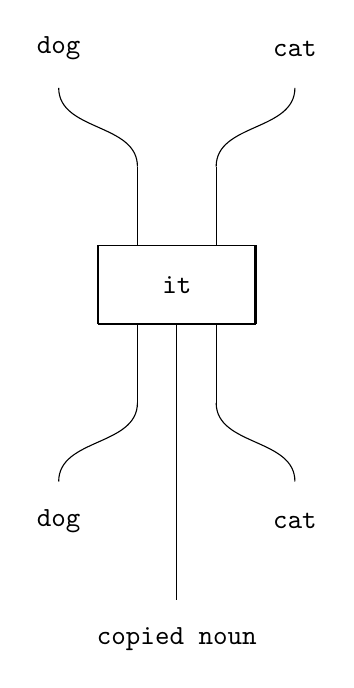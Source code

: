 \begin{tikzpicture}
	\begin{pgfonlayer}{nodelayer}
		\node [style=none] (0) at (-1, 0.5) {};
		\node [style=none] (1) at (-1, -0.5) {};
		\node [style=none] (2) at (-1, -0.5) {};
		\node [style=none] (3) at (1, -0.5) {};
		\node [style=none] (4) at (1, 0.5) {};
		\node [style=none] (5) at (1, -0.5) {};
		\node [style=none] (6) at (1, -0.5) {};
		\node [style=none] (7) at (0, 0) {\texttt{it}};
		\node [style=none] (8) at (-0.5, 0.5) {};
		\node [style=none] (9) at (0.5, 0.5) {};
		\node [style=none] (10) at (-0.5, 1.5) {};
		\node [style=none] (11) at (0.5, 1.5) {};
		\node [style=none] (12) at (-0.5, -1.5) {};
		\node [style=none] (13) at (0.5, -1.5) {};
		\node [style=none] (14) at (-0.5, -0.5) {};
		\node [style=none] (15) at (0.5, -0.5) {};
		\node [style=none] (16) at (0, -4) {};
		\node [style=none] (17) at (0, -0.5) {};
		\node [style=none] (18) at (-1.5, -2.5) {};
		\node [style=none] (19) at (1.5, -2.5) {};
		\node [style=none] (20) at (1.5, 3) {\texttt{cat}};
		\node [style=none] (21) at (-1.5, 3) {\texttt{dog}};
		\node [style=none] (22) at (-1.5, 2.5) {};
		\node [style=none] (23) at (1.5, 2.5) {};
		\node [style=none] (24) at (1.5, -3) {\texttt{cat}};
		\node [style=none] (25) at (-1.5, -3) {\texttt{dog}};
		\node [style=none] (26) at (0, -4.5) {\texttt{copied noun}};
	\end{pgfonlayer}
	\begin{pgfonlayer}{edgelayer}
		\draw [style=thick] (0.center) to (1.center);
		\draw [style=thick] (2.center) to (3.center);
		\draw [style=thick] (4.center) to (5.center);
		\draw (0.center) to (4.center);
		\draw (8.center) to (10.center);
		\draw (9.center) to (11.center);
		\draw (12.center) to (14.center);
		\draw (13.center) to (15.center);
		\draw (16.center) to (17.center);
		\draw [in=-90, out=90] (18.center) to (12.center);
		\draw [in=-90, out=90] (19.center) to (13.center);
		\draw [in=-90, out=90] (10.center) to (22.center);
		\draw [in=-90, out=90] (11.center) to (23.center);
	\end{pgfonlayer}
\end{tikzpicture}
